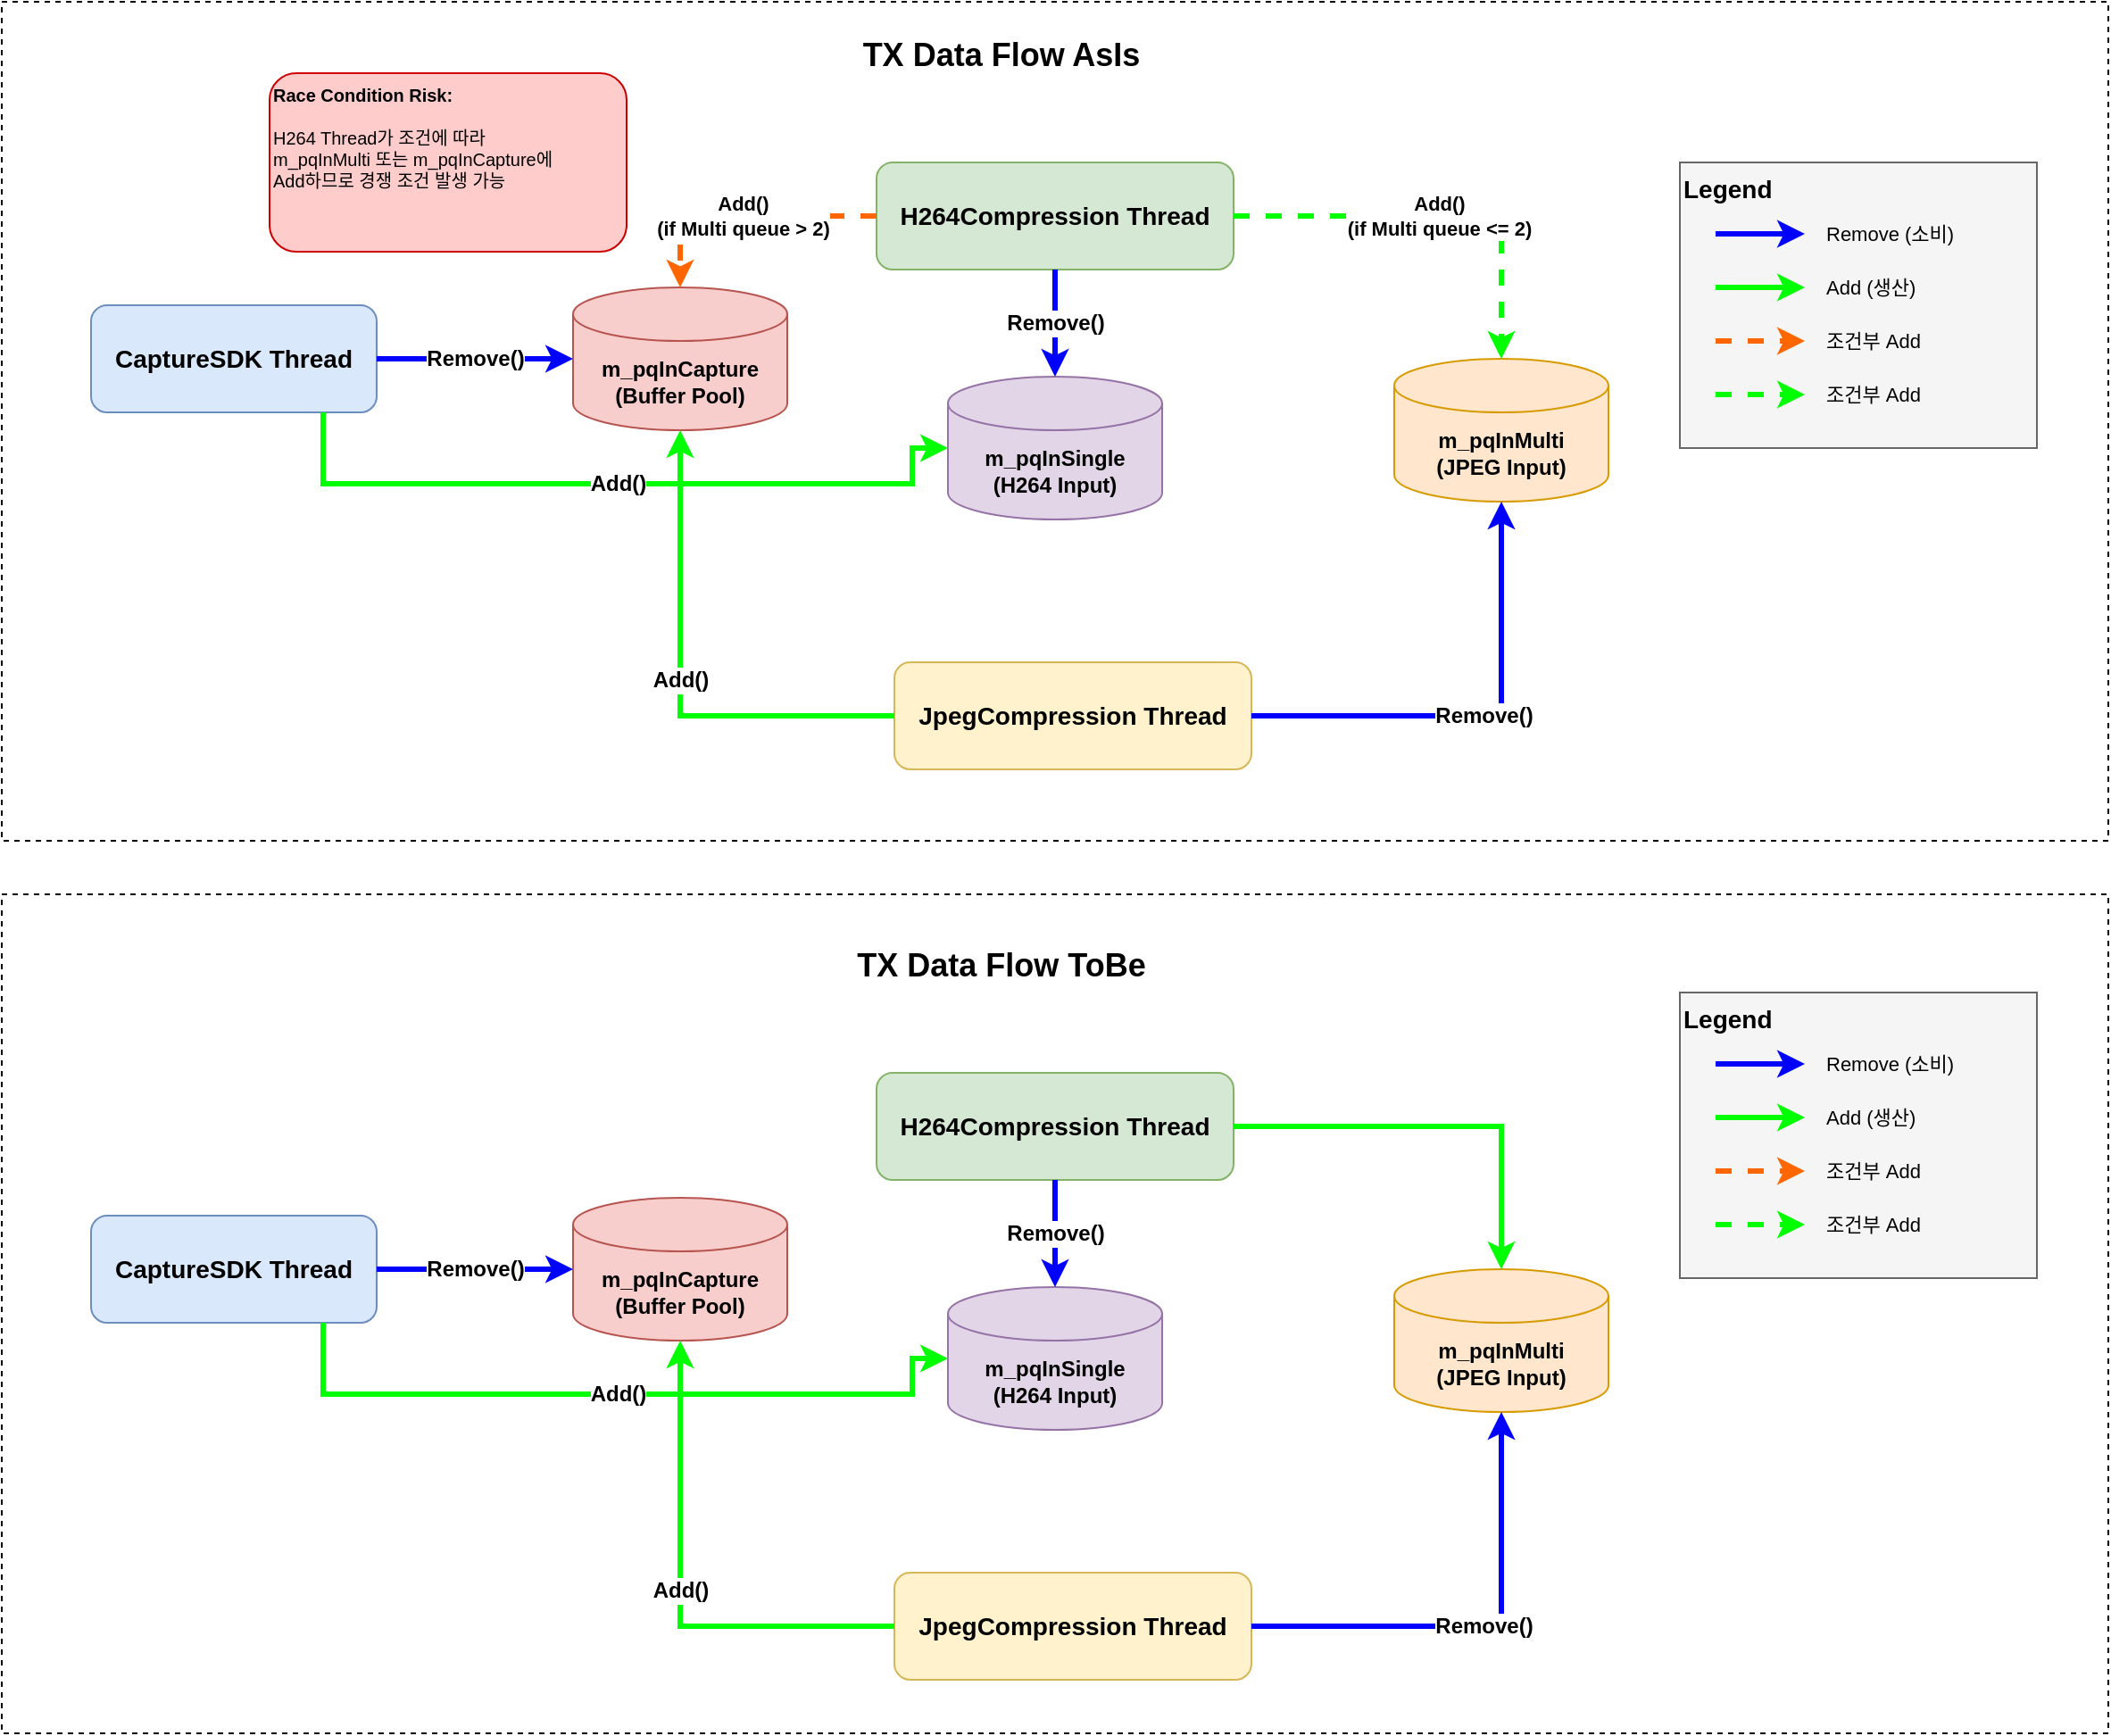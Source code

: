 <mxfile version="28.2.8">
  <diagram name="페이지-1" id="eijeviOJ0A92Obpc7Fhu">
    <mxGraphModel dx="2488" dy="898" grid="1" gridSize="10" guides="1" tooltips="1" connect="1" arrows="1" fold="1" page="1" pageScale="1" pageWidth="827" pageHeight="1169" math="0" shadow="0">
      <root>
        <mxCell id="0" />
        <mxCell id="1" parent="0" />
        <mxCell id="EUjXb08K46rmB5CWR4bu-75" value="" style="rounded=0;whiteSpace=wrap;html=1;fillColor=none;dashed=1;" vertex="1" parent="1">
          <mxGeometry x="-20" y="530" width="1180" height="470" as="geometry" />
        </mxCell>
        <mxCell id="EUjXb08K46rmB5CWR4bu-74" value="" style="rounded=0;whiteSpace=wrap;html=1;fillColor=none;dashed=1;" vertex="1" parent="1">
          <mxGeometry x="-20" y="30" width="1180" height="470" as="geometry" />
        </mxCell>
        <mxCell id="EUjXb08K46rmB5CWR4bu-2" value="CaptureSDK Thread" style="rounded=1;whiteSpace=wrap;html=1;fillColor=#dae8fc;strokeColor=#6c8ebf;fontSize=14;fontStyle=1" vertex="1" parent="1">
          <mxGeometry x="30" y="200" width="160" height="60" as="geometry" />
        </mxCell>
        <mxCell id="EUjXb08K46rmB5CWR4bu-3" value="H264Compression Thread" style="rounded=1;whiteSpace=wrap;html=1;fillColor=#d5e8d4;strokeColor=#82b366;fontSize=14;fontStyle=1" vertex="1" parent="1">
          <mxGeometry x="470" y="120" width="200" height="60" as="geometry" />
        </mxCell>
        <mxCell id="EUjXb08K46rmB5CWR4bu-4" value="JpegCompression Thread" style="rounded=1;whiteSpace=wrap;html=1;fillColor=#fff2cc;strokeColor=#d6b656;fontSize=14;fontStyle=1" vertex="1" parent="1">
          <mxGeometry x="480" y="400" width="200" height="60" as="geometry" />
        </mxCell>
        <mxCell id="EUjXb08K46rmB5CWR4bu-5" value="m_pqInCapture&lt;br&gt;(Buffer Pool)" style="shape=cylinder3;whiteSpace=wrap;html=1;boundedLbl=1;backgroundOutline=1;size=15;fillColor=#f8cecc;strokeColor=#b85450;fontSize=12;fontStyle=1" vertex="1" parent="1">
          <mxGeometry x="300" y="190" width="120" height="80" as="geometry" />
        </mxCell>
        <mxCell id="EUjXb08K46rmB5CWR4bu-6" value="m_pqInSingle&lt;br&gt;(H264 Input)" style="shape=cylinder3;whiteSpace=wrap;html=1;boundedLbl=1;backgroundOutline=1;size=15;fillColor=#e1d5e7;strokeColor=#9673a6;fontSize=12;fontStyle=1" vertex="1" parent="1">
          <mxGeometry x="510" y="240" width="120" height="80" as="geometry" />
        </mxCell>
        <mxCell id="EUjXb08K46rmB5CWR4bu-7" value="m_pqInMulti&lt;br&gt;(JPEG Input)" style="shape=cylinder3;whiteSpace=wrap;html=1;boundedLbl=1;backgroundOutline=1;size=15;fillColor=#ffe6cc;strokeColor=#d79b00;fontSize=12;fontStyle=1" vertex="1" parent="1">
          <mxGeometry x="760" y="230" width="120" height="80" as="geometry" />
        </mxCell>
        <mxCell id="EUjXb08K46rmB5CWR4bu-8" value="Remove()" style="edgeStyle=orthogonalEdgeStyle;rounded=0;orthogonalLoop=1;jettySize=auto;html=1;strokeWidth=3;strokeColor=#0000FF;fontSize=12;fontStyle=1" edge="1" parent="1" source="EUjXb08K46rmB5CWR4bu-2" target="EUjXb08K46rmB5CWR4bu-5">
          <mxGeometry relative="1" as="geometry" />
        </mxCell>
        <mxCell id="EUjXb08K46rmB5CWR4bu-9" value="Add()" style="edgeStyle=orthogonalEdgeStyle;rounded=0;orthogonalLoop=1;jettySize=auto;html=1;strokeWidth=3;strokeColor=#00FF00;fontSize=12;fontStyle=1;entryX=0;entryY=0.5;entryDx=0;entryDy=0;entryPerimeter=0" edge="1" parent="1" source="EUjXb08K46rmB5CWR4bu-2" target="EUjXb08K46rmB5CWR4bu-6">
          <mxGeometry relative="1" as="geometry">
            <Array as="points">
              <mxPoint x="160" y="300" />
              <mxPoint x="490" y="300" />
              <mxPoint x="490" y="280" />
            </Array>
          </mxGeometry>
        </mxCell>
        <mxCell id="EUjXb08K46rmB5CWR4bu-10" value="Remove()" style="edgeStyle=orthogonalEdgeStyle;rounded=0;orthogonalLoop=1;jettySize=auto;html=1;strokeWidth=3;strokeColor=#0000FF;fontSize=12;fontStyle=1;exitX=0.5;exitY=1;exitDx=0;exitDy=0;entryX=0.5;entryY=0;entryDx=0;entryDy=0;entryPerimeter=0" edge="1" parent="1" source="EUjXb08K46rmB5CWR4bu-3" target="EUjXb08K46rmB5CWR4bu-6">
          <mxGeometry relative="1" as="geometry" />
        </mxCell>
        <mxCell id="EUjXb08K46rmB5CWR4bu-11" value="Add()&lt;br&gt;(if Multi queue &lt;= 2)" style="edgeStyle=orthogonalEdgeStyle;rounded=0;orthogonalLoop=1;jettySize=auto;html=1;strokeWidth=3;strokeColor=#00FF00;fontSize=11;fontStyle=1;exitX=1;exitY=0.5;exitDx=0;exitDy=0;entryX=0.5;entryY=0;entryDx=0;entryDy=0;entryPerimeter=0;dashed=1" edge="1" parent="1" source="EUjXb08K46rmB5CWR4bu-3" target="EUjXb08K46rmB5CWR4bu-7">
          <mxGeometry relative="1" as="geometry">
            <Array as="points">
              <mxPoint x="820" y="150" />
            </Array>
          </mxGeometry>
        </mxCell>
        <mxCell id="EUjXb08K46rmB5CWR4bu-12" value="Add()&lt;br&gt;(if Multi queue &gt; 2)" style="edgeStyle=orthogonalEdgeStyle;rounded=0;orthogonalLoop=1;jettySize=auto;html=1;strokeWidth=3;strokeColor=#FF6600;fontSize=11;fontStyle=1;exitX=0;exitY=0.5;exitDx=0;exitDy=0;entryX=0.5;entryY=0;entryDx=0;entryDy=0;entryPerimeter=0;dashed=1" edge="1" parent="1" source="EUjXb08K46rmB5CWR4bu-3" target="EUjXb08K46rmB5CWR4bu-5">
          <mxGeometry relative="1" as="geometry">
            <Array as="points">
              <mxPoint x="360" y="150" />
            </Array>
          </mxGeometry>
        </mxCell>
        <mxCell id="EUjXb08K46rmB5CWR4bu-13" value="Remove()" style="edgeStyle=orthogonalEdgeStyle;rounded=0;orthogonalLoop=1;jettySize=auto;html=1;strokeWidth=3;strokeColor=#0000FF;fontSize=12;fontStyle=1;exitX=1;exitY=0.5;exitDx=0;exitDy=0;entryX=0.5;entryY=1;entryDx=0;entryDy=0;entryPerimeter=0" edge="1" parent="1" source="EUjXb08K46rmB5CWR4bu-4" target="EUjXb08K46rmB5CWR4bu-7">
          <mxGeometry relative="1" as="geometry">
            <Array as="points">
              <mxPoint x="820" y="430" />
            </Array>
          </mxGeometry>
        </mxCell>
        <mxCell id="EUjXb08K46rmB5CWR4bu-14" value="Add()" style="edgeStyle=orthogonalEdgeStyle;rounded=0;orthogonalLoop=1;jettySize=auto;html=1;strokeWidth=3;strokeColor=#00FF00;fontSize=12;fontStyle=1;exitX=0;exitY=0.5;exitDx=0;exitDy=0;entryX=0.5;entryY=1;entryDx=0;entryDy=0;entryPerimeter=0" edge="1" parent="1" source="EUjXb08K46rmB5CWR4bu-4" target="EUjXb08K46rmB5CWR4bu-5">
          <mxGeometry relative="1" as="geometry">
            <Array as="points">
              <mxPoint x="360" y="430" />
            </Array>
          </mxGeometry>
        </mxCell>
        <mxCell id="EUjXb08K46rmB5CWR4bu-15" value="Legend" style="rounded=0;whiteSpace=wrap;html=1;fillColor=#f5f5f5;strokeColor=#666666;fontSize=14;fontStyle=1;align=left;verticalAlign=top" vertex="1" parent="1">
          <mxGeometry x="920" y="120" width="200" height="160" as="geometry" />
        </mxCell>
        <mxCell id="EUjXb08K46rmB5CWR4bu-16" value="" style="endArrow=classic;html=1;strokeWidth=3;strokeColor=#0000FF" edge="1" parent="1">
          <mxGeometry width="50" height="50" relative="1" as="geometry">
            <mxPoint x="940" y="160" as="sourcePoint" />
            <mxPoint x="990" y="160" as="targetPoint" />
          </mxGeometry>
        </mxCell>
        <mxCell id="EUjXb08K46rmB5CWR4bu-17" value="Remove (소비)" style="text;html=1;align=left;verticalAlign=middle;fontSize=11" vertex="1" parent="1">
          <mxGeometry x="1000" y="150" width="100" height="20" as="geometry" />
        </mxCell>
        <mxCell id="EUjXb08K46rmB5CWR4bu-18" value="" style="endArrow=classic;html=1;strokeWidth=3;strokeColor=#00FF00" edge="1" parent="1">
          <mxGeometry width="50" height="50" relative="1" as="geometry">
            <mxPoint x="940" y="190" as="sourcePoint" />
            <mxPoint x="990" y="190" as="targetPoint" />
          </mxGeometry>
        </mxCell>
        <mxCell id="EUjXb08K46rmB5CWR4bu-19" value="Add (생산)" style="text;html=1;align=left;verticalAlign=middle;fontSize=11" vertex="1" parent="1">
          <mxGeometry x="1000" y="180" width="100" height="20" as="geometry" />
        </mxCell>
        <mxCell id="EUjXb08K46rmB5CWR4bu-20" value="" style="endArrow=classic;html=1;strokeWidth=3;strokeColor=#FF6600;dashed=1" edge="1" parent="1">
          <mxGeometry width="50" height="50" relative="1" as="geometry">
            <mxPoint x="940" y="220" as="sourcePoint" />
            <mxPoint x="990" y="220" as="targetPoint" />
          </mxGeometry>
        </mxCell>
        <mxCell id="EUjXb08K46rmB5CWR4bu-21" value="조건부 Add" style="text;html=1;align=left;verticalAlign=middle;fontSize=11" vertex="1" parent="1">
          <mxGeometry x="1000" y="210" width="100" height="20" as="geometry" />
        </mxCell>
        <mxCell id="EUjXb08K46rmB5CWR4bu-22" value="" style="endArrow=classic;html=1;strokeWidth=3;strokeColor=#00FF00;dashed=1" edge="1" parent="1">
          <mxGeometry width="50" height="50" relative="1" as="geometry">
            <mxPoint x="940" y="250" as="sourcePoint" />
            <mxPoint x="990" y="250" as="targetPoint" />
          </mxGeometry>
        </mxCell>
        <mxCell id="EUjXb08K46rmB5CWR4bu-23" value="조건부 Add" style="text;html=1;align=left;verticalAlign=middle;fontSize=11" vertex="1" parent="1">
          <mxGeometry x="1000" y="240" width="100" height="20" as="geometry" />
        </mxCell>
        <mxCell id="EUjXb08K46rmB5CWR4bu-24" value="TX Data Flow AsIs" style="text;html=1;strokeColor=none;fillColor=none;align=center;verticalAlign=middle;whiteSpace=wrap;rounded=0;fontSize=18;fontStyle=1" vertex="1" parent="1">
          <mxGeometry x="320" y="40" width="440" height="40" as="geometry" />
        </mxCell>
        <mxCell id="EUjXb08K46rmB5CWR4bu-25" value="&lt;b&gt;Race Condition Risk:&lt;br&gt;&lt;/b&gt;&lt;br&gt;H264 Thread가 조건에 따라&lt;br&gt;m_pqInMulti 또는 m_pqInCapture에&lt;br&gt;Add하므로 경쟁 조건 발생 가능" style="rounded=1;whiteSpace=wrap;html=1;fillColor=#ffcccc;strokeColor=#cc0000;fontSize=10;align=left;verticalAlign=top" vertex="1" parent="1">
          <mxGeometry x="130" y="70" width="200" height="100" as="geometry" />
        </mxCell>
        <mxCell id="EUjXb08K46rmB5CWR4bu-56" value="CaptureSDK Thread" style="rounded=1;whiteSpace=wrap;html=1;fillColor=#dae8fc;strokeColor=#6c8ebf;fontSize=14;fontStyle=1" vertex="1" parent="1">
          <mxGeometry x="30" y="710" width="160" height="60" as="geometry" />
        </mxCell>
        <mxCell id="EUjXb08K46rmB5CWR4bu-57" value="H264Compression Thread" style="rounded=1;whiteSpace=wrap;html=1;fillColor=#d5e8d4;strokeColor=#82b366;fontSize=14;fontStyle=1" vertex="1" parent="1">
          <mxGeometry x="470" y="630" width="200" height="60" as="geometry" />
        </mxCell>
        <mxCell id="EUjXb08K46rmB5CWR4bu-58" value="JpegCompression Thread" style="rounded=1;whiteSpace=wrap;html=1;fillColor=#fff2cc;strokeColor=#d6b656;fontSize=14;fontStyle=1" vertex="1" parent="1">
          <mxGeometry x="480" y="910" width="200" height="60" as="geometry" />
        </mxCell>
        <mxCell id="EUjXb08K46rmB5CWR4bu-59" value="m_pqInCapture&lt;br&gt;(Buffer Pool)" style="shape=cylinder3;whiteSpace=wrap;html=1;boundedLbl=1;backgroundOutline=1;size=15;fillColor=#f8cecc;strokeColor=#b85450;fontSize=12;fontStyle=1" vertex="1" parent="1">
          <mxGeometry x="300" y="700" width="120" height="80" as="geometry" />
        </mxCell>
        <mxCell id="EUjXb08K46rmB5CWR4bu-60" value="m_pqInSingle&lt;br&gt;(H264 Input)" style="shape=cylinder3;whiteSpace=wrap;html=1;boundedLbl=1;backgroundOutline=1;size=15;fillColor=#e1d5e7;strokeColor=#9673a6;fontSize=12;fontStyle=1" vertex="1" parent="1">
          <mxGeometry x="510" y="750" width="120" height="80" as="geometry" />
        </mxCell>
        <mxCell id="EUjXb08K46rmB5CWR4bu-61" value="m_pqInMulti&lt;br&gt;(JPEG Input)" style="shape=cylinder3;whiteSpace=wrap;html=1;boundedLbl=1;backgroundOutline=1;size=15;fillColor=#ffe6cc;strokeColor=#d79b00;fontSize=12;fontStyle=1" vertex="1" parent="1">
          <mxGeometry x="760" y="740" width="120" height="80" as="geometry" />
        </mxCell>
        <mxCell id="EUjXb08K46rmB5CWR4bu-62" value="Remove()" style="edgeStyle=orthogonalEdgeStyle;rounded=0;orthogonalLoop=1;jettySize=auto;html=1;strokeWidth=3;strokeColor=#0000FF;fontSize=12;fontStyle=1" edge="1" parent="1" source="EUjXb08K46rmB5CWR4bu-56" target="EUjXb08K46rmB5CWR4bu-59">
          <mxGeometry relative="1" as="geometry" />
        </mxCell>
        <mxCell id="EUjXb08K46rmB5CWR4bu-63" value="Add()" style="edgeStyle=orthogonalEdgeStyle;rounded=0;orthogonalLoop=1;jettySize=auto;html=1;strokeWidth=3;strokeColor=#00FF00;fontSize=12;fontStyle=1;entryX=0;entryY=0.5;entryDx=0;entryDy=0;entryPerimeter=0" edge="1" parent="1" source="EUjXb08K46rmB5CWR4bu-56" target="EUjXb08K46rmB5CWR4bu-60">
          <mxGeometry relative="1" as="geometry">
            <Array as="points">
              <mxPoint x="160" y="810" />
              <mxPoint x="490" y="810" />
              <mxPoint x="490" y="790" />
            </Array>
          </mxGeometry>
        </mxCell>
        <mxCell id="EUjXb08K46rmB5CWR4bu-64" value="Remove()" style="edgeStyle=orthogonalEdgeStyle;rounded=0;orthogonalLoop=1;jettySize=auto;html=1;strokeWidth=3;strokeColor=#0000FF;fontSize=12;fontStyle=1;exitX=0.5;exitY=1;exitDx=0;exitDy=0;entryX=0.5;entryY=0;entryDx=0;entryDy=0;entryPerimeter=0" edge="1" parent="1" source="EUjXb08K46rmB5CWR4bu-57" target="EUjXb08K46rmB5CWR4bu-60">
          <mxGeometry relative="1" as="geometry" />
        </mxCell>
        <mxCell id="EUjXb08K46rmB5CWR4bu-65" value="" style="edgeStyle=orthogonalEdgeStyle;rounded=0;orthogonalLoop=1;jettySize=auto;html=1;strokeWidth=3;strokeColor=#00FF00;fontSize=11;fontStyle=1;exitX=1;exitY=0.5;exitDx=0;exitDy=0;entryX=0.5;entryY=0;entryDx=0;entryDy=0;entryPerimeter=0;" edge="1" parent="1" source="EUjXb08K46rmB5CWR4bu-57" target="EUjXb08K46rmB5CWR4bu-61">
          <mxGeometry relative="1" as="geometry">
            <Array as="points">
              <mxPoint x="820" y="660" />
            </Array>
          </mxGeometry>
        </mxCell>
        <mxCell id="EUjXb08K46rmB5CWR4bu-67" value="Remove()" style="edgeStyle=orthogonalEdgeStyle;rounded=0;orthogonalLoop=1;jettySize=auto;html=1;strokeWidth=3;strokeColor=#0000FF;fontSize=12;fontStyle=1;exitX=1;exitY=0.5;exitDx=0;exitDy=0;entryX=0.5;entryY=1;entryDx=0;entryDy=0;entryPerimeter=0" edge="1" parent="1" source="EUjXb08K46rmB5CWR4bu-58" target="EUjXb08K46rmB5CWR4bu-61">
          <mxGeometry relative="1" as="geometry">
            <Array as="points">
              <mxPoint x="820" y="940" />
            </Array>
          </mxGeometry>
        </mxCell>
        <mxCell id="EUjXb08K46rmB5CWR4bu-68" value="Add()" style="edgeStyle=orthogonalEdgeStyle;rounded=0;orthogonalLoop=1;jettySize=auto;html=1;strokeWidth=3;strokeColor=#00FF00;fontSize=12;fontStyle=1;exitX=0;exitY=0.5;exitDx=0;exitDy=0;entryX=0.5;entryY=1;entryDx=0;entryDy=0;entryPerimeter=0" edge="1" parent="1" source="EUjXb08K46rmB5CWR4bu-58" target="EUjXb08K46rmB5CWR4bu-59">
          <mxGeometry relative="1" as="geometry">
            <Array as="points">
              <mxPoint x="360" y="940" />
            </Array>
          </mxGeometry>
        </mxCell>
        <mxCell id="EUjXb08K46rmB5CWR4bu-69" value="TX Data Flow ToBe" style="text;html=1;strokeColor=none;fillColor=none;align=center;verticalAlign=middle;whiteSpace=wrap;rounded=0;fontSize=18;fontStyle=1" vertex="1" parent="1">
          <mxGeometry x="320" y="550" width="440" height="40" as="geometry" />
        </mxCell>
        <mxCell id="EUjXb08K46rmB5CWR4bu-85" value="Legend" style="rounded=0;whiteSpace=wrap;html=1;fillColor=#f5f5f5;strokeColor=#666666;fontSize=14;fontStyle=1;align=left;verticalAlign=top" vertex="1" parent="1">
          <mxGeometry x="920" y="585" width="200" height="160" as="geometry" />
        </mxCell>
        <mxCell id="EUjXb08K46rmB5CWR4bu-86" value="" style="endArrow=classic;html=1;strokeWidth=3;strokeColor=#0000FF" edge="1" parent="1">
          <mxGeometry width="50" height="50" relative="1" as="geometry">
            <mxPoint x="940" y="625" as="sourcePoint" />
            <mxPoint x="990" y="625" as="targetPoint" />
          </mxGeometry>
        </mxCell>
        <mxCell id="EUjXb08K46rmB5CWR4bu-87" value="Remove (소비)" style="text;html=1;align=left;verticalAlign=middle;fontSize=11" vertex="1" parent="1">
          <mxGeometry x="1000" y="615" width="100" height="20" as="geometry" />
        </mxCell>
        <mxCell id="EUjXb08K46rmB5CWR4bu-88" value="" style="endArrow=classic;html=1;strokeWidth=3;strokeColor=#00FF00" edge="1" parent="1">
          <mxGeometry width="50" height="50" relative="1" as="geometry">
            <mxPoint x="940" y="655" as="sourcePoint" />
            <mxPoint x="990" y="655" as="targetPoint" />
          </mxGeometry>
        </mxCell>
        <mxCell id="EUjXb08K46rmB5CWR4bu-89" value="Add (생산)" style="text;html=1;align=left;verticalAlign=middle;fontSize=11" vertex="1" parent="1">
          <mxGeometry x="1000" y="645" width="100" height="20" as="geometry" />
        </mxCell>
        <mxCell id="EUjXb08K46rmB5CWR4bu-90" value="" style="endArrow=classic;html=1;strokeWidth=3;strokeColor=#FF6600;dashed=1" edge="1" parent="1">
          <mxGeometry width="50" height="50" relative="1" as="geometry">
            <mxPoint x="940" y="685" as="sourcePoint" />
            <mxPoint x="990" y="685" as="targetPoint" />
          </mxGeometry>
        </mxCell>
        <mxCell id="EUjXb08K46rmB5CWR4bu-91" value="조건부 Add" style="text;html=1;align=left;verticalAlign=middle;fontSize=11" vertex="1" parent="1">
          <mxGeometry x="1000" y="675" width="100" height="20" as="geometry" />
        </mxCell>
        <mxCell id="EUjXb08K46rmB5CWR4bu-92" value="" style="endArrow=classic;html=1;strokeWidth=3;strokeColor=#00FF00;dashed=1" edge="1" parent="1">
          <mxGeometry width="50" height="50" relative="1" as="geometry">
            <mxPoint x="940" y="715" as="sourcePoint" />
            <mxPoint x="990" y="715" as="targetPoint" />
          </mxGeometry>
        </mxCell>
        <mxCell id="EUjXb08K46rmB5CWR4bu-93" value="조건부 Add" style="text;html=1;align=left;verticalAlign=middle;fontSize=11" vertex="1" parent="1">
          <mxGeometry x="1000" y="705" width="100" height="20" as="geometry" />
        </mxCell>
      </root>
    </mxGraphModel>
  </diagram>
</mxfile>
